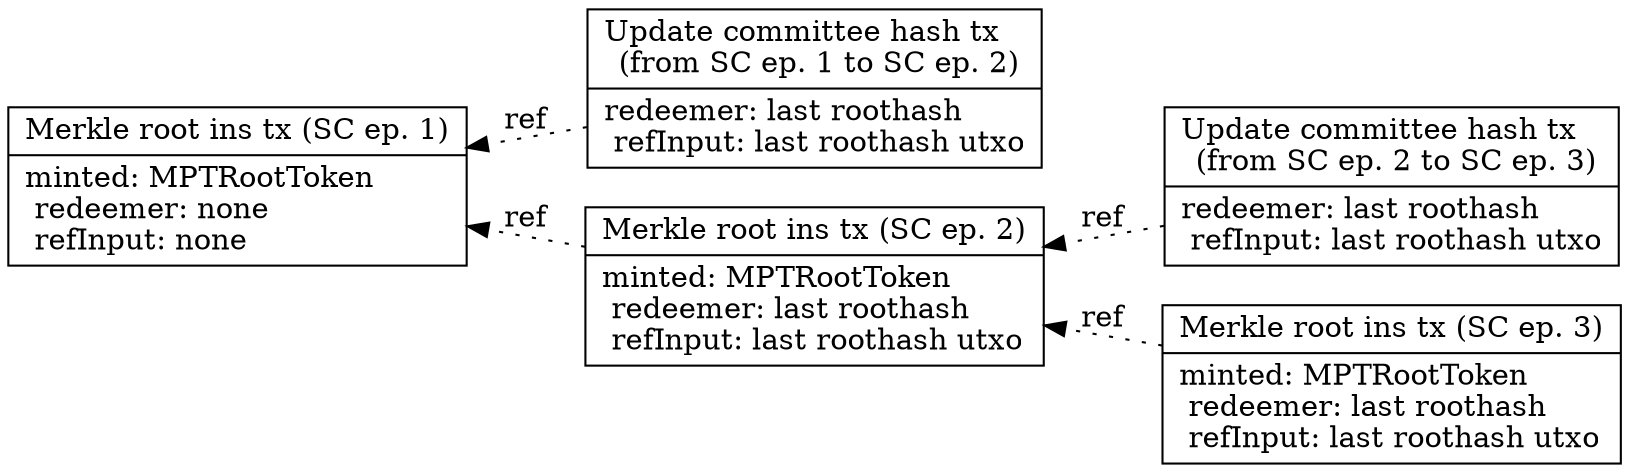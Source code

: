 strict digraph {
  rankdir="RL"

  node [shape=record]

  mRoot1 [label =
    "Merkle root ins tx (SC ep. 1) |
      minted: MPTRootToken\l
      redeemer: none\l
      refInput: none\l
    "]

  cHashUpd1 [label =
    "Update committee hash tx\l
      (from SC ep. 1 to SC ep. 2) |
      redeemer: last roothash\l
      refInput: last roothash utxo\l
    "]

  mRoot2 [label =
    "Merkle root ins tx (SC ep. 2) |
      minted: MPTRootToken\l
      redeemer: last roothash\l
      refInput: last roothash utxo\l
    "]

  cHashUpd2 [label =
    "Update committee hash tx\l
      (from SC ep. 2 to SC ep. 3) |
      redeemer: last roothash\l
      refInput: last roothash utxo\l
    "]

  mRoot3 [label =
    "Merkle root ins tx (SC ep. 3) |
      minted: MPTRootToken\l
      redeemer: last roothash\l
      refInput: last roothash utxo\l
    "]

  mRoot3 -> mRoot2 -> mRoot1 [label = "ref", style = dotted]
  cHashUpd1 -> mRoot1 [label = "ref", style = dotted]
  cHashUpd2 -> mRoot2 [label = "ref", style = dotted]
}
